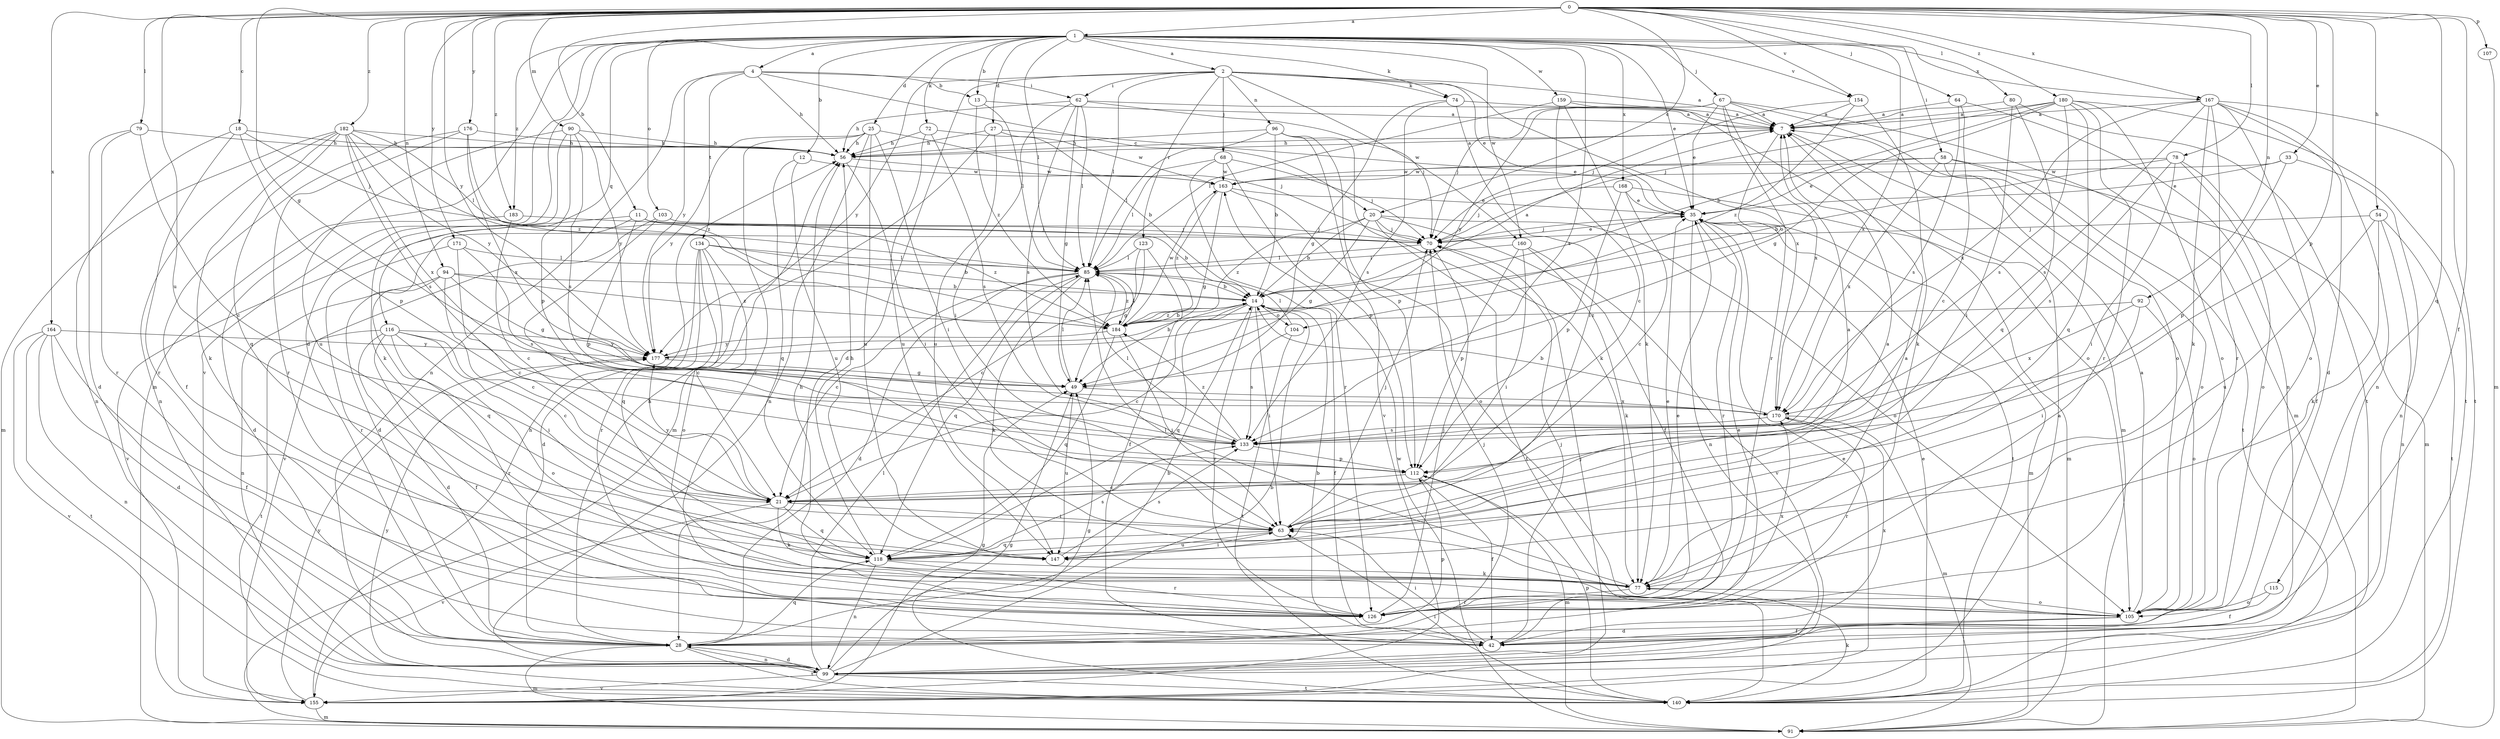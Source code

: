 strict digraph  {
0;
1;
2;
4;
7;
11;
12;
13;
14;
18;
20;
21;
25;
27;
28;
33;
35;
42;
49;
54;
56;
58;
62;
63;
64;
67;
68;
70;
72;
74;
77;
78;
79;
80;
85;
90;
91;
92;
94;
96;
99;
103;
104;
105;
107;
112;
115;
116;
118;
123;
126;
133;
134;
140;
147;
154;
155;
159;
160;
163;
164;
167;
168;
170;
171;
176;
177;
180;
182;
183;
184;
0 -> 1  [label=a];
0 -> 11  [label=b];
0 -> 18  [label=c];
0 -> 20  [label=c];
0 -> 33  [label=e];
0 -> 42  [label=f];
0 -> 49  [label=g];
0 -> 54  [label=h];
0 -> 64  [label=j];
0 -> 78  [label=l];
0 -> 79  [label=l];
0 -> 80  [label=l];
0 -> 90  [label=m];
0 -> 92  [label=n];
0 -> 94  [label=n];
0 -> 107  [label=p];
0 -> 112  [label=p];
0 -> 115  [label=q];
0 -> 147  [label=u];
0 -> 154  [label=v];
0 -> 164  [label=x];
0 -> 167  [label=x];
0 -> 171  [label=y];
0 -> 176  [label=y];
0 -> 177  [label=y];
0 -> 180  [label=z];
0 -> 182  [label=z];
0 -> 183  [label=z];
1 -> 2  [label=a];
1 -> 4  [label=a];
1 -> 12  [label=b];
1 -> 13  [label=b];
1 -> 25  [label=d];
1 -> 27  [label=d];
1 -> 28  [label=d];
1 -> 35  [label=e];
1 -> 58  [label=i];
1 -> 67  [label=j];
1 -> 72  [label=k];
1 -> 74  [label=k];
1 -> 85  [label=l];
1 -> 91  [label=m];
1 -> 103  [label=o];
1 -> 116  [label=q];
1 -> 133  [label=s];
1 -> 154  [label=v];
1 -> 155  [label=v];
1 -> 159  [label=w];
1 -> 160  [label=w];
1 -> 167  [label=x];
1 -> 168  [label=x];
1 -> 170  [label=x];
1 -> 183  [label=z];
2 -> 7  [label=a];
2 -> 28  [label=d];
2 -> 35  [label=e];
2 -> 62  [label=i];
2 -> 68  [label=j];
2 -> 74  [label=k];
2 -> 85  [label=l];
2 -> 96  [label=n];
2 -> 123  [label=r];
2 -> 160  [label=w];
2 -> 170  [label=x];
2 -> 177  [label=y];
4 -> 13  [label=b];
4 -> 20  [label=c];
4 -> 56  [label=h];
4 -> 62  [label=i];
4 -> 99  [label=n];
4 -> 134  [label=t];
4 -> 177  [label=y];
7 -> 56  [label=h];
7 -> 91  [label=m];
7 -> 104  [label=o];
11 -> 14  [label=b];
11 -> 28  [label=d];
11 -> 70  [label=j];
11 -> 112  [label=p];
11 -> 155  [label=v];
11 -> 184  [label=z];
12 -> 118  [label=q];
12 -> 147  [label=u];
12 -> 163  [label=w];
13 -> 7  [label=a];
13 -> 85  [label=l];
13 -> 184  [label=z];
14 -> 7  [label=a];
14 -> 21  [label=c];
14 -> 42  [label=f];
14 -> 63  [label=i];
14 -> 104  [label=o];
14 -> 118  [label=q];
14 -> 126  [label=r];
14 -> 184  [label=z];
18 -> 56  [label=h];
18 -> 70  [label=j];
18 -> 99  [label=n];
18 -> 112  [label=p];
18 -> 126  [label=r];
20 -> 14  [label=b];
20 -> 42  [label=f];
20 -> 49  [label=g];
20 -> 70  [label=j];
20 -> 105  [label=o];
20 -> 140  [label=t];
20 -> 184  [label=z];
21 -> 63  [label=i];
21 -> 77  [label=k];
21 -> 118  [label=q];
21 -> 155  [label=v];
21 -> 177  [label=y];
25 -> 56  [label=h];
25 -> 63  [label=i];
25 -> 70  [label=j];
25 -> 99  [label=n];
25 -> 126  [label=r];
25 -> 147  [label=u];
25 -> 177  [label=y];
27 -> 14  [label=b];
27 -> 35  [label=e];
27 -> 56  [label=h];
27 -> 91  [label=m];
27 -> 147  [label=u];
28 -> 14  [label=b];
28 -> 35  [label=e];
28 -> 56  [label=h];
28 -> 70  [label=j];
28 -> 91  [label=m];
28 -> 99  [label=n];
28 -> 112  [label=p];
28 -> 118  [label=q];
28 -> 140  [label=t];
33 -> 35  [label=e];
33 -> 99  [label=n];
33 -> 112  [label=p];
33 -> 163  [label=w];
35 -> 70  [label=j];
35 -> 91  [label=m];
35 -> 99  [label=n];
35 -> 126  [label=r];
35 -> 140  [label=t];
42 -> 14  [label=b];
42 -> 63  [label=i];
42 -> 70  [label=j];
42 -> 170  [label=x];
49 -> 85  [label=l];
49 -> 147  [label=u];
49 -> 170  [label=x];
54 -> 70  [label=j];
54 -> 77  [label=k];
54 -> 99  [label=n];
54 -> 140  [label=t];
54 -> 147  [label=u];
56 -> 7  [label=a];
56 -> 63  [label=i];
56 -> 163  [label=w];
58 -> 35  [label=e];
58 -> 91  [label=m];
58 -> 105  [label=o];
58 -> 140  [label=t];
58 -> 163  [label=w];
58 -> 170  [label=x];
62 -> 7  [label=a];
62 -> 49  [label=g];
62 -> 56  [label=h];
62 -> 63  [label=i];
62 -> 70  [label=j];
62 -> 85  [label=l];
62 -> 133  [label=s];
63 -> 7  [label=a];
63 -> 70  [label=j];
63 -> 118  [label=q];
63 -> 147  [label=u];
64 -> 7  [label=a];
64 -> 21  [label=c];
64 -> 99  [label=n];
64 -> 133  [label=s];
67 -> 7  [label=a];
67 -> 35  [label=e];
67 -> 70  [label=j];
67 -> 91  [label=m];
67 -> 105  [label=o];
67 -> 126  [label=r];
67 -> 170  [label=x];
67 -> 177  [label=y];
68 -> 70  [label=j];
68 -> 85  [label=l];
68 -> 112  [label=p];
68 -> 126  [label=r];
68 -> 163  [label=w];
70 -> 35  [label=e];
70 -> 85  [label=l];
72 -> 56  [label=h];
72 -> 133  [label=s];
72 -> 147  [label=u];
72 -> 163  [label=w];
74 -> 7  [label=a];
74 -> 49  [label=g];
74 -> 63  [label=i];
74 -> 133  [label=s];
77 -> 7  [label=a];
77 -> 35  [label=e];
77 -> 85  [label=l];
77 -> 105  [label=o];
77 -> 126  [label=r];
78 -> 14  [label=b];
78 -> 42  [label=f];
78 -> 63  [label=i];
78 -> 105  [label=o];
78 -> 133  [label=s];
78 -> 163  [label=w];
79 -> 21  [label=c];
79 -> 28  [label=d];
79 -> 56  [label=h];
79 -> 126  [label=r];
80 -> 7  [label=a];
80 -> 63  [label=i];
80 -> 118  [label=q];
80 -> 140  [label=t];
85 -> 14  [label=b];
85 -> 21  [label=c];
85 -> 28  [label=d];
85 -> 77  [label=k];
85 -> 118  [label=q];
85 -> 184  [label=z];
90 -> 56  [label=h];
90 -> 77  [label=k];
90 -> 112  [label=p];
90 -> 133  [label=s];
90 -> 147  [label=u];
90 -> 177  [label=y];
91 -> 163  [label=w];
92 -> 63  [label=i];
92 -> 105  [label=o];
92 -> 170  [label=x];
92 -> 184  [label=z];
94 -> 14  [label=b];
94 -> 21  [label=c];
94 -> 49  [label=g];
94 -> 99  [label=n];
94 -> 118  [label=q];
94 -> 184  [label=z];
96 -> 14  [label=b];
96 -> 56  [label=h];
96 -> 77  [label=k];
96 -> 85  [label=l];
96 -> 112  [label=p];
96 -> 155  [label=v];
99 -> 14  [label=b];
99 -> 28  [label=d];
99 -> 49  [label=g];
99 -> 70  [label=j];
99 -> 85  [label=l];
99 -> 140  [label=t];
99 -> 155  [label=v];
103 -> 21  [label=c];
103 -> 70  [label=j];
103 -> 155  [label=v];
104 -> 85  [label=l];
104 -> 133  [label=s];
104 -> 140  [label=t];
105 -> 7  [label=a];
105 -> 28  [label=d];
105 -> 42  [label=f];
105 -> 56  [label=h];
107 -> 91  [label=m];
112 -> 21  [label=c];
112 -> 42  [label=f];
112 -> 91  [label=m];
115 -> 42  [label=f];
115 -> 105  [label=o];
116 -> 21  [label=c];
116 -> 28  [label=d];
116 -> 42  [label=f];
116 -> 63  [label=i];
116 -> 105  [label=o];
116 -> 126  [label=r];
116 -> 140  [label=t];
116 -> 177  [label=y];
118 -> 56  [label=h];
118 -> 77  [label=k];
118 -> 99  [label=n];
118 -> 126  [label=r];
118 -> 133  [label=s];
123 -> 21  [label=c];
123 -> 42  [label=f];
123 -> 49  [label=g];
123 -> 85  [label=l];
126 -> 35  [label=e];
126 -> 70  [label=j];
126 -> 170  [label=x];
133 -> 85  [label=l];
133 -> 112  [label=p];
133 -> 184  [label=z];
134 -> 14  [label=b];
134 -> 21  [label=c];
134 -> 28  [label=d];
134 -> 85  [label=l];
134 -> 105  [label=o];
134 -> 118  [label=q];
134 -> 126  [label=r];
140 -> 35  [label=e];
140 -> 49  [label=g];
140 -> 63  [label=i];
140 -> 77  [label=k];
140 -> 112  [label=p];
140 -> 177  [label=y];
147 -> 7  [label=a];
147 -> 63  [label=i];
147 -> 133  [label=s];
154 -> 7  [label=a];
154 -> 70  [label=j];
154 -> 77  [label=k];
154 -> 184  [label=z];
155 -> 7  [label=a];
155 -> 35  [label=e];
155 -> 49  [label=g];
155 -> 56  [label=h];
155 -> 91  [label=m];
155 -> 177  [label=y];
159 -> 7  [label=a];
159 -> 21  [label=c];
159 -> 77  [label=k];
159 -> 85  [label=l];
159 -> 105  [label=o];
160 -> 63  [label=i];
160 -> 77  [label=k];
160 -> 85  [label=l];
160 -> 112  [label=p];
160 -> 155  [label=v];
163 -> 35  [label=e];
163 -> 49  [label=g];
163 -> 105  [label=o];
163 -> 184  [label=z];
164 -> 28  [label=d];
164 -> 42  [label=f];
164 -> 99  [label=n];
164 -> 140  [label=t];
164 -> 155  [label=v];
164 -> 177  [label=y];
167 -> 7  [label=a];
167 -> 28  [label=d];
167 -> 77  [label=k];
167 -> 99  [label=n];
167 -> 105  [label=o];
167 -> 126  [label=r];
167 -> 133  [label=s];
167 -> 140  [label=t];
167 -> 170  [label=x];
168 -> 21  [label=c];
168 -> 35  [label=e];
168 -> 70  [label=j];
168 -> 91  [label=m];
168 -> 112  [label=p];
170 -> 14  [label=b];
170 -> 91  [label=m];
170 -> 126  [label=r];
170 -> 133  [label=s];
171 -> 21  [label=c];
171 -> 85  [label=l];
171 -> 126  [label=r];
171 -> 133  [label=s];
176 -> 42  [label=f];
176 -> 56  [label=h];
176 -> 126  [label=r];
176 -> 170  [label=x];
176 -> 184  [label=z];
177 -> 14  [label=b];
177 -> 49  [label=g];
180 -> 7  [label=a];
180 -> 14  [label=b];
180 -> 49  [label=g];
180 -> 70  [label=j];
180 -> 105  [label=o];
180 -> 118  [label=q];
180 -> 126  [label=r];
180 -> 133  [label=s];
180 -> 140  [label=t];
182 -> 56  [label=h];
182 -> 77  [label=k];
182 -> 85  [label=l];
182 -> 91  [label=m];
182 -> 99  [label=n];
182 -> 118  [label=q];
182 -> 133  [label=s];
182 -> 170  [label=x];
182 -> 177  [label=y];
182 -> 184  [label=z];
183 -> 21  [label=c];
183 -> 28  [label=d];
183 -> 70  [label=j];
184 -> 14  [label=b];
184 -> 63  [label=i];
184 -> 85  [label=l];
184 -> 118  [label=q];
184 -> 163  [label=w];
184 -> 177  [label=y];
}
